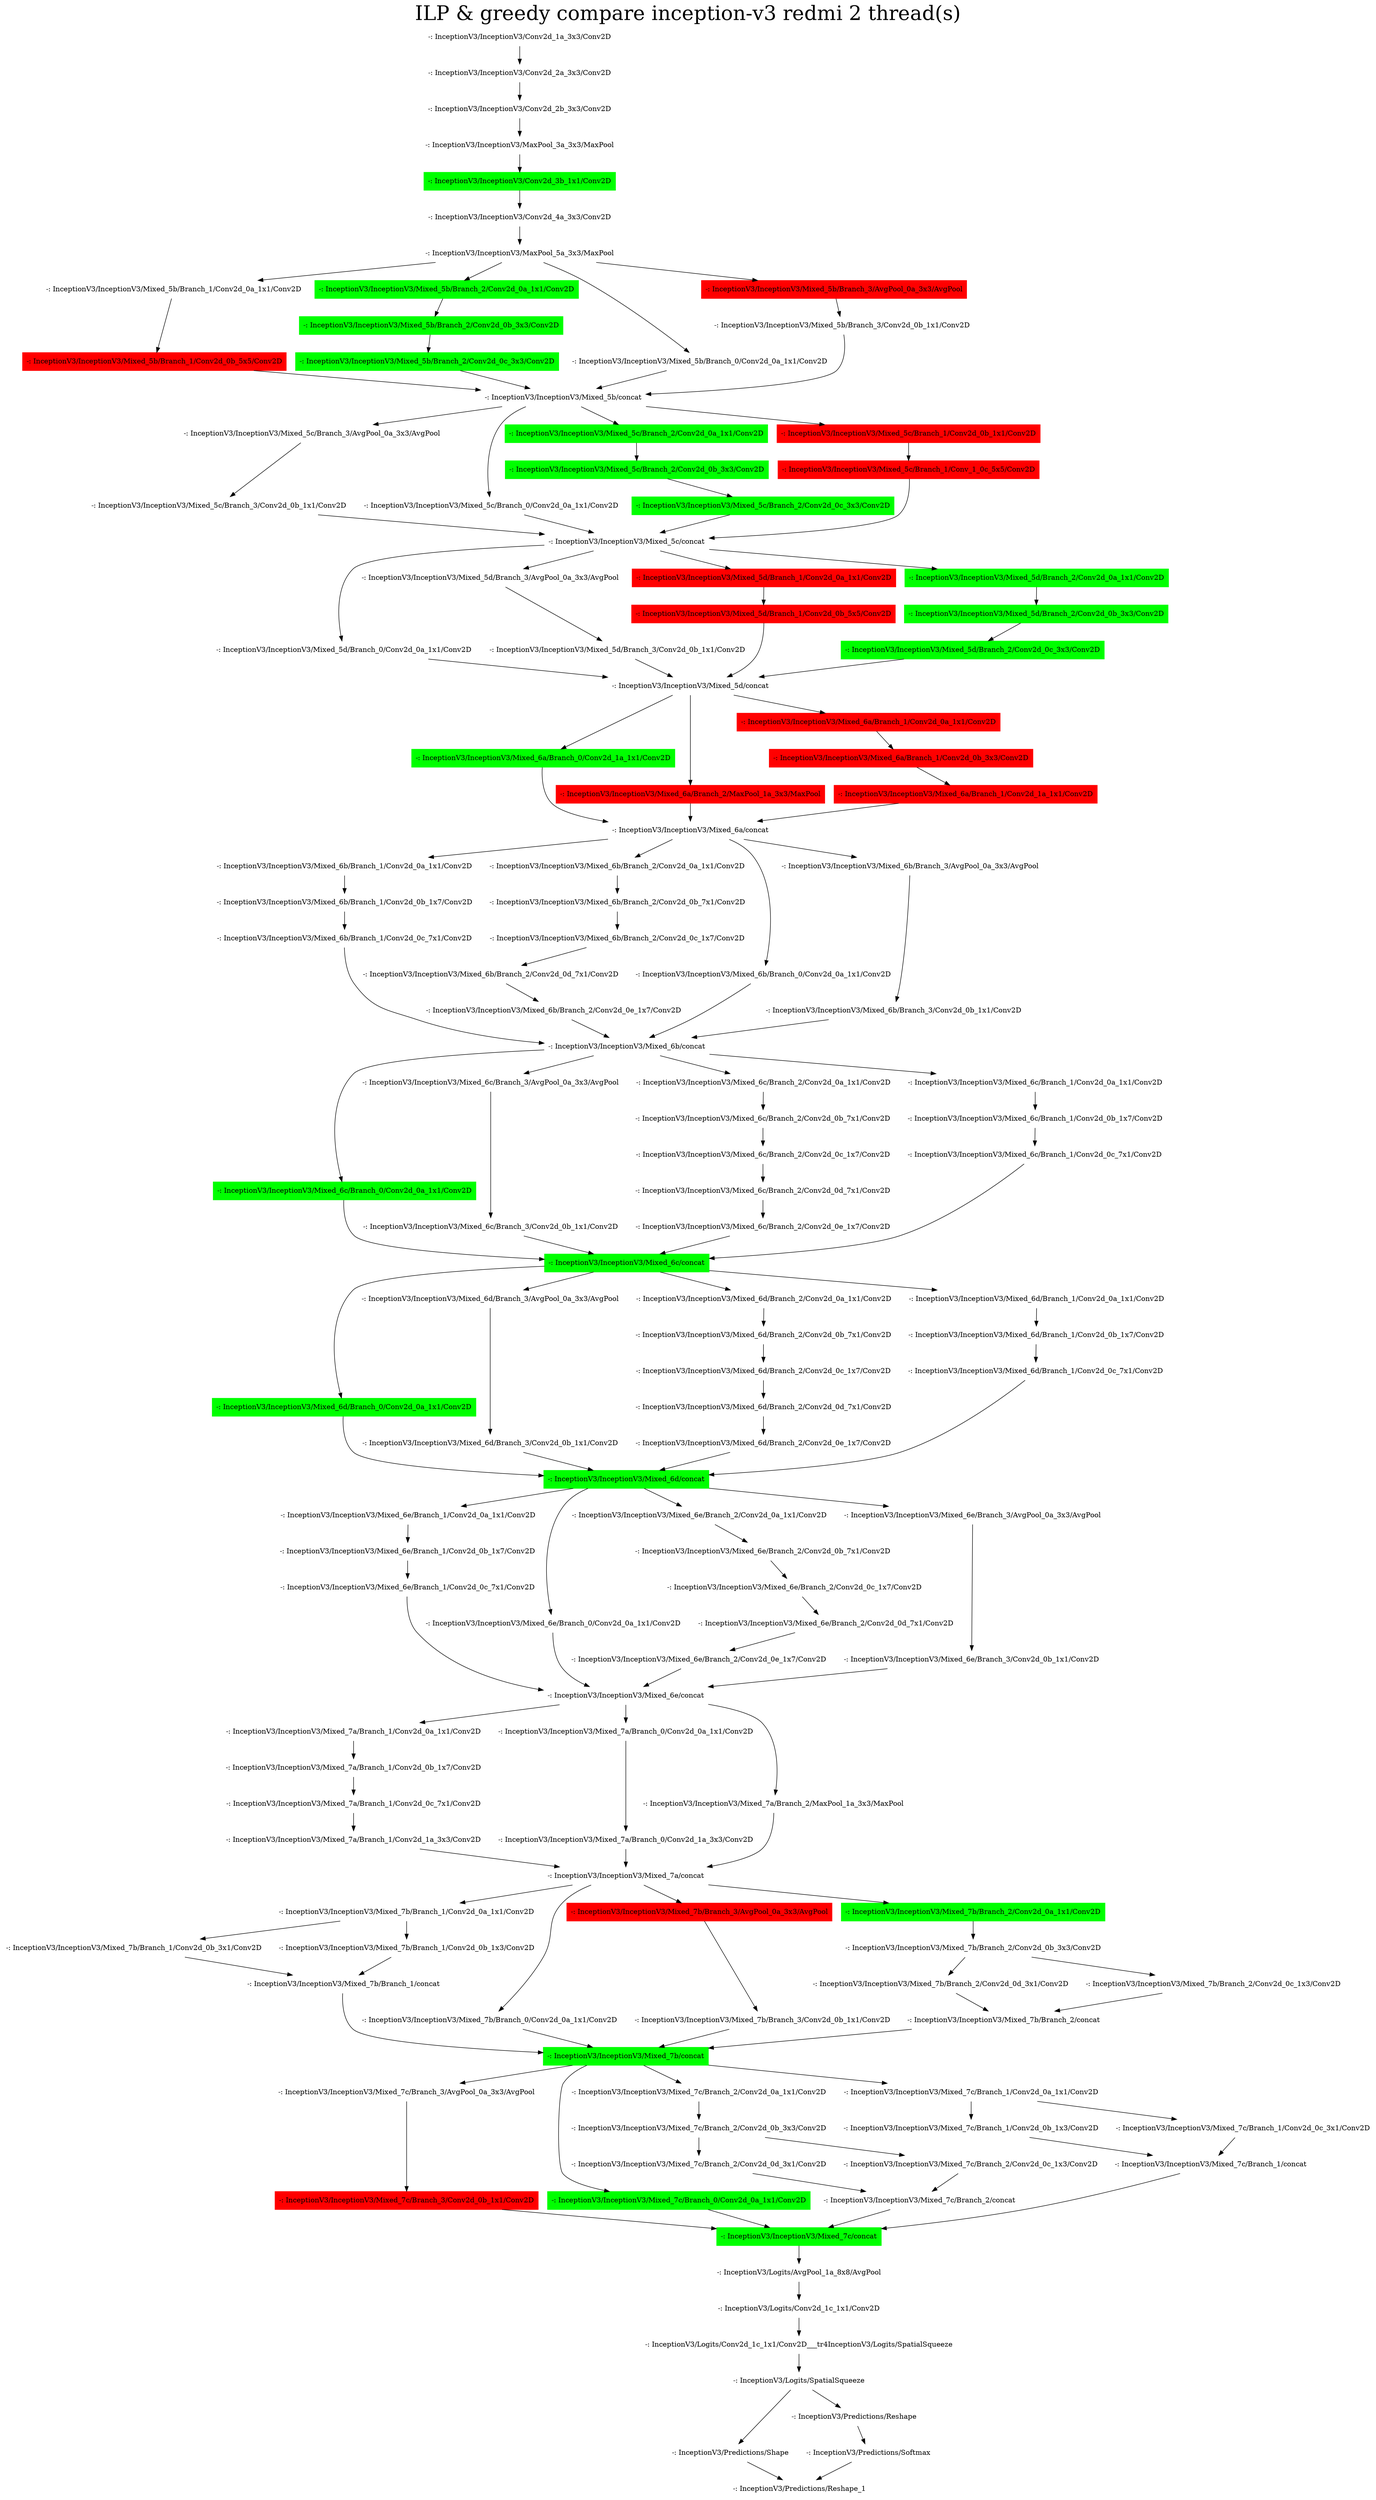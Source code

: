 digraph G {
label     = "ILP & greedy compare inception-v3 redmi 2 thread(s)"
    labelloc  =  t // t: Place the graph's title on top.
    fontsize  = 40 // Make title stand out by giving a large font size
    fontcolor = black"-: InceptionV3/InceptionV3/Conv2d_1a_3x3/Conv2D"->"-: InceptionV3/InceptionV3/Conv2d_2a_3x3/Conv2D";
"-: InceptionV3/InceptionV3/Conv2d_1a_3x3/Conv2D" [shape=box,style=filled,color=white];
"-: InceptionV3/InceptionV3/Conv2d_2a_3x3/Conv2D"->"-: InceptionV3/InceptionV3/Conv2d_2b_3x3/Conv2D";
"-: InceptionV3/InceptionV3/Conv2d_2a_3x3/Conv2D" [shape=box,style=filled,color=white];
"-: InceptionV3/InceptionV3/Conv2d_2b_3x3/Conv2D"->"-: InceptionV3/InceptionV3/MaxPool_3a_3x3/MaxPool";
"-: InceptionV3/InceptionV3/Conv2d_2b_3x3/Conv2D" [shape=box,style=filled,color=white];
"-: InceptionV3/InceptionV3/MaxPool_3a_3x3/MaxPool"->"-: InceptionV3/InceptionV3/Conv2d_3b_1x1/Conv2D";
"-: InceptionV3/InceptionV3/MaxPool_3a_3x3/MaxPool" [shape=box,style=filled,color=white];
"-: InceptionV3/InceptionV3/Conv2d_3b_1x1/Conv2D"->"-: InceptionV3/InceptionV3/Conv2d_4a_3x3/Conv2D";
"-: InceptionV3/InceptionV3/Conv2d_3b_1x1/Conv2D" [shape=box,style=filled,color=green];
"-: InceptionV3/InceptionV3/Conv2d_4a_3x3/Conv2D"->"-: InceptionV3/InceptionV3/MaxPool_5a_3x3/MaxPool";
"-: InceptionV3/InceptionV3/Conv2d_4a_3x3/Conv2D" [shape=box,style=filled,color=white];
"-: InceptionV3/InceptionV3/MaxPool_5a_3x3/MaxPool"->"-: InceptionV3/InceptionV3/Mixed_5b/Branch_1/Conv2d_0a_1x1/Conv2D";
"-: InceptionV3/InceptionV3/MaxPool_5a_3x3/MaxPool"->"-: InceptionV3/InceptionV3/Mixed_5b/Branch_2/Conv2d_0a_1x1/Conv2D";
"-: InceptionV3/InceptionV3/MaxPool_5a_3x3/MaxPool"->"-: InceptionV3/InceptionV3/Mixed_5b/Branch_0/Conv2d_0a_1x1/Conv2D";
"-: InceptionV3/InceptionV3/MaxPool_5a_3x3/MaxPool"->"-: InceptionV3/InceptionV3/Mixed_5b/Branch_3/AvgPool_0a_3x3/AvgPool";
"-: InceptionV3/InceptionV3/MaxPool_5a_3x3/MaxPool" [shape=box,style=filled,color=white];
"-: InceptionV3/InceptionV3/Mixed_5b/Branch_3/AvgPool_0a_3x3/AvgPool"->"-: InceptionV3/InceptionV3/Mixed_5b/Branch_3/Conv2d_0b_1x1/Conv2D";
"-: InceptionV3/InceptionV3/Mixed_5b/Branch_3/AvgPool_0a_3x3/AvgPool" [shape=box,style=filled,color=red];
"-: InceptionV3/InceptionV3/Mixed_5b/Branch_2/Conv2d_0a_1x1/Conv2D"->"-: InceptionV3/InceptionV3/Mixed_5b/Branch_2/Conv2d_0b_3x3/Conv2D";
"-: InceptionV3/InceptionV3/Mixed_5b/Branch_2/Conv2d_0a_1x1/Conv2D" [shape=box,style=filled,color=green];
"-: InceptionV3/InceptionV3/Mixed_5b/Branch_1/Conv2d_0a_1x1/Conv2D"->"-: InceptionV3/InceptionV3/Mixed_5b/Branch_1/Conv2d_0b_5x5/Conv2D";
"-: InceptionV3/InceptionV3/Mixed_5b/Branch_1/Conv2d_0a_1x1/Conv2D" [shape=box,style=filled,color=white];
"-: InceptionV3/InceptionV3/Mixed_5b/Branch_0/Conv2d_0a_1x1/Conv2D"->"-: InceptionV3/InceptionV3/Mixed_5b/concat";
"-: InceptionV3/InceptionV3/Mixed_5b/Branch_0/Conv2d_0a_1x1/Conv2D" [shape=box,style=filled,color=white];
"-: InceptionV3/InceptionV3/Mixed_5b/Branch_3/Conv2d_0b_1x1/Conv2D"->"-: InceptionV3/InceptionV3/Mixed_5b/concat";
"-: InceptionV3/InceptionV3/Mixed_5b/Branch_3/Conv2d_0b_1x1/Conv2D" [shape=box,style=filled,color=white];
"-: InceptionV3/InceptionV3/Mixed_5b/Branch_2/Conv2d_0b_3x3/Conv2D"->"-: InceptionV3/InceptionV3/Mixed_5b/Branch_2/Conv2d_0c_3x3/Conv2D";
"-: InceptionV3/InceptionV3/Mixed_5b/Branch_2/Conv2d_0b_3x3/Conv2D" [shape=box,style=filled,color=green];
"-: InceptionV3/InceptionV3/Mixed_5b/Branch_1/Conv2d_0b_5x5/Conv2D"->"-: InceptionV3/InceptionV3/Mixed_5b/concat";
"-: InceptionV3/InceptionV3/Mixed_5b/Branch_1/Conv2d_0b_5x5/Conv2D" [shape=box,style=filled,color=red];
"-: InceptionV3/InceptionV3/Mixed_5b/Branch_2/Conv2d_0c_3x3/Conv2D"->"-: InceptionV3/InceptionV3/Mixed_5b/concat";
"-: InceptionV3/InceptionV3/Mixed_5b/Branch_2/Conv2d_0c_3x3/Conv2D" [shape=box,style=filled,color=green];
"-: InceptionV3/InceptionV3/Mixed_5b/concat"->"-: InceptionV3/InceptionV3/Mixed_5c/Branch_3/AvgPool_0a_3x3/AvgPool";
"-: InceptionV3/InceptionV3/Mixed_5b/concat"->"-: InceptionV3/InceptionV3/Mixed_5c/Branch_0/Conv2d_0a_1x1/Conv2D";
"-: InceptionV3/InceptionV3/Mixed_5b/concat"->"-: InceptionV3/InceptionV3/Mixed_5c/Branch_2/Conv2d_0a_1x1/Conv2D";
"-: InceptionV3/InceptionV3/Mixed_5b/concat"->"-: InceptionV3/InceptionV3/Mixed_5c/Branch_1/Conv2d_0b_1x1/Conv2D";
"-: InceptionV3/InceptionV3/Mixed_5b/concat" [shape=box,style=filled,color=white];
"-: InceptionV3/InceptionV3/Mixed_5c/Branch_3/AvgPool_0a_3x3/AvgPool"->"-: InceptionV3/InceptionV3/Mixed_5c/Branch_3/Conv2d_0b_1x1/Conv2D";
"-: InceptionV3/InceptionV3/Mixed_5c/Branch_3/AvgPool_0a_3x3/AvgPool" [shape=box,style=filled,color=white];
"-: InceptionV3/InceptionV3/Mixed_5c/Branch_2/Conv2d_0a_1x1/Conv2D"->"-: InceptionV3/InceptionV3/Mixed_5c/Branch_2/Conv2d_0b_3x3/Conv2D";
"-: InceptionV3/InceptionV3/Mixed_5c/Branch_2/Conv2d_0a_1x1/Conv2D" [shape=box,style=filled,color=green];
"-: InceptionV3/InceptionV3/Mixed_5c/Branch_1/Conv2d_0b_1x1/Conv2D"->"-: InceptionV3/InceptionV3/Mixed_5c/Branch_1/Conv_1_0c_5x5/Conv2D";
"-: InceptionV3/InceptionV3/Mixed_5c/Branch_1/Conv2d_0b_1x1/Conv2D" [shape=box,style=filled,color=red];
"-: InceptionV3/InceptionV3/Mixed_5c/Branch_0/Conv2d_0a_1x1/Conv2D"->"-: InceptionV3/InceptionV3/Mixed_5c/concat";
"-: InceptionV3/InceptionV3/Mixed_5c/Branch_0/Conv2d_0a_1x1/Conv2D" [shape=box,style=filled,color=white];
"-: InceptionV3/InceptionV3/Mixed_5c/Branch_3/Conv2d_0b_1x1/Conv2D"->"-: InceptionV3/InceptionV3/Mixed_5c/concat";
"-: InceptionV3/InceptionV3/Mixed_5c/Branch_3/Conv2d_0b_1x1/Conv2D" [shape=box,style=filled,color=white];
"-: InceptionV3/InceptionV3/Mixed_5c/Branch_2/Conv2d_0b_3x3/Conv2D"->"-: InceptionV3/InceptionV3/Mixed_5c/Branch_2/Conv2d_0c_3x3/Conv2D";
"-: InceptionV3/InceptionV3/Mixed_5c/Branch_2/Conv2d_0b_3x3/Conv2D" [shape=box,style=filled,color=green];
"-: InceptionV3/InceptionV3/Mixed_5c/Branch_1/Conv_1_0c_5x5/Conv2D"->"-: InceptionV3/InceptionV3/Mixed_5c/concat";
"-: InceptionV3/InceptionV3/Mixed_5c/Branch_1/Conv_1_0c_5x5/Conv2D" [shape=box,style=filled,color=red];
"-: InceptionV3/InceptionV3/Mixed_5c/Branch_2/Conv2d_0c_3x3/Conv2D"->"-: InceptionV3/InceptionV3/Mixed_5c/concat";
"-: InceptionV3/InceptionV3/Mixed_5c/Branch_2/Conv2d_0c_3x3/Conv2D" [shape=box,style=filled,color=green];
"-: InceptionV3/InceptionV3/Mixed_5c/concat"->"-: InceptionV3/InceptionV3/Mixed_5d/Branch_0/Conv2d_0a_1x1/Conv2D";
"-: InceptionV3/InceptionV3/Mixed_5c/concat"->"-: InceptionV3/InceptionV3/Mixed_5d/Branch_3/AvgPool_0a_3x3/AvgPool";
"-: InceptionV3/InceptionV3/Mixed_5c/concat"->"-: InceptionV3/InceptionV3/Mixed_5d/Branch_1/Conv2d_0a_1x1/Conv2D";
"-: InceptionV3/InceptionV3/Mixed_5c/concat"->"-: InceptionV3/InceptionV3/Mixed_5d/Branch_2/Conv2d_0a_1x1/Conv2D";
"-: InceptionV3/InceptionV3/Mixed_5c/concat" [shape=box,style=filled,color=white];
"-: InceptionV3/InceptionV3/Mixed_5d/Branch_3/AvgPool_0a_3x3/AvgPool"->"-: InceptionV3/InceptionV3/Mixed_5d/Branch_3/Conv2d_0b_1x1/Conv2D";
"-: InceptionV3/InceptionV3/Mixed_5d/Branch_3/AvgPool_0a_3x3/AvgPool" [shape=box,style=filled,color=white];
"-: InceptionV3/InceptionV3/Mixed_5d/Branch_2/Conv2d_0a_1x1/Conv2D"->"-: InceptionV3/InceptionV3/Mixed_5d/Branch_2/Conv2d_0b_3x3/Conv2D";
"-: InceptionV3/InceptionV3/Mixed_5d/Branch_2/Conv2d_0a_1x1/Conv2D" [shape=box,style=filled,color=green];
"-: InceptionV3/InceptionV3/Mixed_5d/Branch_1/Conv2d_0a_1x1/Conv2D"->"-: InceptionV3/InceptionV3/Mixed_5d/Branch_1/Conv2d_0b_5x5/Conv2D";
"-: InceptionV3/InceptionV3/Mixed_5d/Branch_1/Conv2d_0a_1x1/Conv2D" [shape=box,style=filled,color=red];
"-: InceptionV3/InceptionV3/Mixed_5d/Branch_0/Conv2d_0a_1x1/Conv2D"->"-: InceptionV3/InceptionV3/Mixed_5d/concat";
"-: InceptionV3/InceptionV3/Mixed_5d/Branch_0/Conv2d_0a_1x1/Conv2D" [shape=box,style=filled,color=white];
"-: InceptionV3/InceptionV3/Mixed_5d/Branch_3/Conv2d_0b_1x1/Conv2D"->"-: InceptionV3/InceptionV3/Mixed_5d/concat";
"-: InceptionV3/InceptionV3/Mixed_5d/Branch_3/Conv2d_0b_1x1/Conv2D" [shape=box,style=filled,color=white];
"-: InceptionV3/InceptionV3/Mixed_5d/Branch_2/Conv2d_0b_3x3/Conv2D"->"-: InceptionV3/InceptionV3/Mixed_5d/Branch_2/Conv2d_0c_3x3/Conv2D";
"-: InceptionV3/InceptionV3/Mixed_5d/Branch_2/Conv2d_0b_3x3/Conv2D" [shape=box,style=filled,color=green];
"-: InceptionV3/InceptionV3/Mixed_5d/Branch_1/Conv2d_0b_5x5/Conv2D"->"-: InceptionV3/InceptionV3/Mixed_5d/concat";
"-: InceptionV3/InceptionV3/Mixed_5d/Branch_1/Conv2d_0b_5x5/Conv2D" [shape=box,style=filled,color=red];
"-: InceptionV3/InceptionV3/Mixed_5d/Branch_2/Conv2d_0c_3x3/Conv2D"->"-: InceptionV3/InceptionV3/Mixed_5d/concat";
"-: InceptionV3/InceptionV3/Mixed_5d/Branch_2/Conv2d_0c_3x3/Conv2D" [shape=box,style=filled,color=green];
"-: InceptionV3/InceptionV3/Mixed_5d/concat"->"-: InceptionV3/InceptionV3/Mixed_6a/Branch_0/Conv2d_1a_1x1/Conv2D";
"-: InceptionV3/InceptionV3/Mixed_5d/concat"->"-: InceptionV3/InceptionV3/Mixed_6a/Branch_2/MaxPool_1a_3x3/MaxPool";
"-: InceptionV3/InceptionV3/Mixed_5d/concat"->"-: InceptionV3/InceptionV3/Mixed_6a/Branch_1/Conv2d_0a_1x1/Conv2D";
"-: InceptionV3/InceptionV3/Mixed_5d/concat" [shape=box,style=filled,color=white];
"-: InceptionV3/InceptionV3/Mixed_6a/Branch_2/MaxPool_1a_3x3/MaxPool"->"-: InceptionV3/InceptionV3/Mixed_6a/concat";
"-: InceptionV3/InceptionV3/Mixed_6a/Branch_2/MaxPool_1a_3x3/MaxPool" [shape=box,style=filled,color=red];
"-: InceptionV3/InceptionV3/Mixed_6a/Branch_1/Conv2d_0a_1x1/Conv2D"->"-: InceptionV3/InceptionV3/Mixed_6a/Branch_1/Conv2d_0b_3x3/Conv2D";
"-: InceptionV3/InceptionV3/Mixed_6a/Branch_1/Conv2d_0a_1x1/Conv2D" [shape=box,style=filled,color=red];
"-: InceptionV3/InceptionV3/Mixed_6a/Branch_0/Conv2d_1a_1x1/Conv2D"->"-: InceptionV3/InceptionV3/Mixed_6a/concat";
"-: InceptionV3/InceptionV3/Mixed_6a/Branch_0/Conv2d_1a_1x1/Conv2D" [shape=box,style=filled,color=green];
"-: InceptionV3/InceptionV3/Mixed_6a/Branch_1/Conv2d_0b_3x3/Conv2D"->"-: InceptionV3/InceptionV3/Mixed_6a/Branch_1/Conv2d_1a_1x1/Conv2D";
"-: InceptionV3/InceptionV3/Mixed_6a/Branch_1/Conv2d_0b_3x3/Conv2D" [shape=box,style=filled,color=red];
"-: InceptionV3/InceptionV3/Mixed_6a/Branch_1/Conv2d_1a_1x1/Conv2D"->"-: InceptionV3/InceptionV3/Mixed_6a/concat";
"-: InceptionV3/InceptionV3/Mixed_6a/Branch_1/Conv2d_1a_1x1/Conv2D" [shape=box,style=filled,color=red];
"-: InceptionV3/InceptionV3/Mixed_6a/concat"->"-: InceptionV3/InceptionV3/Mixed_6b/Branch_1/Conv2d_0a_1x1/Conv2D";
"-: InceptionV3/InceptionV3/Mixed_6a/concat"->"-: InceptionV3/InceptionV3/Mixed_6b/Branch_2/Conv2d_0a_1x1/Conv2D";
"-: InceptionV3/InceptionV3/Mixed_6a/concat"->"-: InceptionV3/InceptionV3/Mixed_6b/Branch_0/Conv2d_0a_1x1/Conv2D";
"-: InceptionV3/InceptionV3/Mixed_6a/concat"->"-: InceptionV3/InceptionV3/Mixed_6b/Branch_3/AvgPool_0a_3x3/AvgPool";
"-: InceptionV3/InceptionV3/Mixed_6a/concat" [shape=box,style=filled,color=white];
"-: InceptionV3/InceptionV3/Mixed_6b/Branch_3/AvgPool_0a_3x3/AvgPool"->"-: InceptionV3/InceptionV3/Mixed_6b/Branch_3/Conv2d_0b_1x1/Conv2D";
"-: InceptionV3/InceptionV3/Mixed_6b/Branch_3/AvgPool_0a_3x3/AvgPool" [shape=box,style=filled,color=white];
"-: InceptionV3/InceptionV3/Mixed_6b/Branch_2/Conv2d_0a_1x1/Conv2D"->"-: InceptionV3/InceptionV3/Mixed_6b/Branch_2/Conv2d_0b_7x1/Conv2D";
"-: InceptionV3/InceptionV3/Mixed_6b/Branch_2/Conv2d_0a_1x1/Conv2D" [shape=box,style=filled,color=white];
"-: InceptionV3/InceptionV3/Mixed_6b/Branch_1/Conv2d_0a_1x1/Conv2D"->"-: InceptionV3/InceptionV3/Mixed_6b/Branch_1/Conv2d_0b_1x7/Conv2D";
"-: InceptionV3/InceptionV3/Mixed_6b/Branch_1/Conv2d_0a_1x1/Conv2D" [shape=box,style=filled,color=white];
"-: InceptionV3/InceptionV3/Mixed_6b/Branch_0/Conv2d_0a_1x1/Conv2D"->"-: InceptionV3/InceptionV3/Mixed_6b/concat";
"-: InceptionV3/InceptionV3/Mixed_6b/Branch_0/Conv2d_0a_1x1/Conv2D" [shape=box,style=filled,color=white];
"-: InceptionV3/InceptionV3/Mixed_6b/Branch_3/Conv2d_0b_1x1/Conv2D"->"-: InceptionV3/InceptionV3/Mixed_6b/concat";
"-: InceptionV3/InceptionV3/Mixed_6b/Branch_3/Conv2d_0b_1x1/Conv2D" [shape=box,style=filled,color=white];
"-: InceptionV3/InceptionV3/Mixed_6b/Branch_2/Conv2d_0b_7x1/Conv2D"->"-: InceptionV3/InceptionV3/Mixed_6b/Branch_2/Conv2d_0c_1x7/Conv2D";
"-: InceptionV3/InceptionV3/Mixed_6b/Branch_2/Conv2d_0b_7x1/Conv2D" [shape=box,style=filled,color=white];
"-: InceptionV3/InceptionV3/Mixed_6b/Branch_1/Conv2d_0b_1x7/Conv2D"->"-: InceptionV3/InceptionV3/Mixed_6b/Branch_1/Conv2d_0c_7x1/Conv2D";
"-: InceptionV3/InceptionV3/Mixed_6b/Branch_1/Conv2d_0b_1x7/Conv2D" [shape=box,style=filled,color=white];
"-: InceptionV3/InceptionV3/Mixed_6b/Branch_2/Conv2d_0c_1x7/Conv2D"->"-: InceptionV3/InceptionV3/Mixed_6b/Branch_2/Conv2d_0d_7x1/Conv2D";
"-: InceptionV3/InceptionV3/Mixed_6b/Branch_2/Conv2d_0c_1x7/Conv2D" [shape=box,style=filled,color=white];
"-: InceptionV3/InceptionV3/Mixed_6b/Branch_1/Conv2d_0c_7x1/Conv2D"->"-: InceptionV3/InceptionV3/Mixed_6b/concat";
"-: InceptionV3/InceptionV3/Mixed_6b/Branch_1/Conv2d_0c_7x1/Conv2D" [shape=box,style=filled,color=white];
"-: InceptionV3/InceptionV3/Mixed_6b/Branch_2/Conv2d_0d_7x1/Conv2D"->"-: InceptionV3/InceptionV3/Mixed_6b/Branch_2/Conv2d_0e_1x7/Conv2D";
"-: InceptionV3/InceptionV3/Mixed_6b/Branch_2/Conv2d_0d_7x1/Conv2D" [shape=box,style=filled,color=white];
"-: InceptionV3/InceptionV3/Mixed_6b/Branch_2/Conv2d_0e_1x7/Conv2D"->"-: InceptionV3/InceptionV3/Mixed_6b/concat";
"-: InceptionV3/InceptionV3/Mixed_6b/Branch_2/Conv2d_0e_1x7/Conv2D" [shape=box,style=filled,color=white];
"-: InceptionV3/InceptionV3/Mixed_6b/concat"->"-: InceptionV3/InceptionV3/Mixed_6c/Branch_0/Conv2d_0a_1x1/Conv2D";
"-: InceptionV3/InceptionV3/Mixed_6b/concat"->"-: InceptionV3/InceptionV3/Mixed_6c/Branch_3/AvgPool_0a_3x3/AvgPool";
"-: InceptionV3/InceptionV3/Mixed_6b/concat"->"-: InceptionV3/InceptionV3/Mixed_6c/Branch_2/Conv2d_0a_1x1/Conv2D";
"-: InceptionV3/InceptionV3/Mixed_6b/concat"->"-: InceptionV3/InceptionV3/Mixed_6c/Branch_1/Conv2d_0a_1x1/Conv2D";
"-: InceptionV3/InceptionV3/Mixed_6b/concat" [shape=box,style=filled,color=white];
"-: InceptionV3/InceptionV3/Mixed_6c/Branch_3/AvgPool_0a_3x3/AvgPool"->"-: InceptionV3/InceptionV3/Mixed_6c/Branch_3/Conv2d_0b_1x1/Conv2D";
"-: InceptionV3/InceptionV3/Mixed_6c/Branch_3/AvgPool_0a_3x3/AvgPool" [shape=box,style=filled,color=white];
"-: InceptionV3/InceptionV3/Mixed_6c/Branch_2/Conv2d_0a_1x1/Conv2D"->"-: InceptionV3/InceptionV3/Mixed_6c/Branch_2/Conv2d_0b_7x1/Conv2D";
"-: InceptionV3/InceptionV3/Mixed_6c/Branch_2/Conv2d_0a_1x1/Conv2D" [shape=box,style=filled,color=white];
"-: InceptionV3/InceptionV3/Mixed_6c/Branch_1/Conv2d_0a_1x1/Conv2D"->"-: InceptionV3/InceptionV3/Mixed_6c/Branch_1/Conv2d_0b_1x7/Conv2D";
"-: InceptionV3/InceptionV3/Mixed_6c/Branch_1/Conv2d_0a_1x1/Conv2D" [shape=box,style=filled,color=white];
"-: InceptionV3/InceptionV3/Mixed_6c/Branch_0/Conv2d_0a_1x1/Conv2D"->"-: InceptionV3/InceptionV3/Mixed_6c/concat";
"-: InceptionV3/InceptionV3/Mixed_6c/Branch_0/Conv2d_0a_1x1/Conv2D" [shape=box,style=filled,color=green];
"-: InceptionV3/InceptionV3/Mixed_6c/Branch_3/Conv2d_0b_1x1/Conv2D"->"-: InceptionV3/InceptionV3/Mixed_6c/concat";
"-: InceptionV3/InceptionV3/Mixed_6c/Branch_3/Conv2d_0b_1x1/Conv2D" [shape=box,style=filled,color=white];
"-: InceptionV3/InceptionV3/Mixed_6c/Branch_2/Conv2d_0b_7x1/Conv2D"->"-: InceptionV3/InceptionV3/Mixed_6c/Branch_2/Conv2d_0c_1x7/Conv2D";
"-: InceptionV3/InceptionV3/Mixed_6c/Branch_2/Conv2d_0b_7x1/Conv2D" [shape=box,style=filled,color=white];
"-: InceptionV3/InceptionV3/Mixed_6c/Branch_1/Conv2d_0b_1x7/Conv2D"->"-: InceptionV3/InceptionV3/Mixed_6c/Branch_1/Conv2d_0c_7x1/Conv2D";
"-: InceptionV3/InceptionV3/Mixed_6c/Branch_1/Conv2d_0b_1x7/Conv2D" [shape=box,style=filled,color=white];
"-: InceptionV3/InceptionV3/Mixed_6c/Branch_2/Conv2d_0c_1x7/Conv2D"->"-: InceptionV3/InceptionV3/Mixed_6c/Branch_2/Conv2d_0d_7x1/Conv2D";
"-: InceptionV3/InceptionV3/Mixed_6c/Branch_2/Conv2d_0c_1x7/Conv2D" [shape=box,style=filled,color=white];
"-: InceptionV3/InceptionV3/Mixed_6c/Branch_1/Conv2d_0c_7x1/Conv2D"->"-: InceptionV3/InceptionV3/Mixed_6c/concat";
"-: InceptionV3/InceptionV3/Mixed_6c/Branch_1/Conv2d_0c_7x1/Conv2D" [shape=box,style=filled,color=white];
"-: InceptionV3/InceptionV3/Mixed_6c/Branch_2/Conv2d_0d_7x1/Conv2D"->"-: InceptionV3/InceptionV3/Mixed_6c/Branch_2/Conv2d_0e_1x7/Conv2D";
"-: InceptionV3/InceptionV3/Mixed_6c/Branch_2/Conv2d_0d_7x1/Conv2D" [shape=box,style=filled,color=white];
"-: InceptionV3/InceptionV3/Mixed_6c/Branch_2/Conv2d_0e_1x7/Conv2D"->"-: InceptionV3/InceptionV3/Mixed_6c/concat";
"-: InceptionV3/InceptionV3/Mixed_6c/Branch_2/Conv2d_0e_1x7/Conv2D" [shape=box,style=filled,color=white];
"-: InceptionV3/InceptionV3/Mixed_6c/concat"->"-: InceptionV3/InceptionV3/Mixed_6d/Branch_0/Conv2d_0a_1x1/Conv2D";
"-: InceptionV3/InceptionV3/Mixed_6c/concat"->"-: InceptionV3/InceptionV3/Mixed_6d/Branch_3/AvgPool_0a_3x3/AvgPool";
"-: InceptionV3/InceptionV3/Mixed_6c/concat"->"-: InceptionV3/InceptionV3/Mixed_6d/Branch_2/Conv2d_0a_1x1/Conv2D";
"-: InceptionV3/InceptionV3/Mixed_6c/concat"->"-: InceptionV3/InceptionV3/Mixed_6d/Branch_1/Conv2d_0a_1x1/Conv2D";
"-: InceptionV3/InceptionV3/Mixed_6c/concat" [shape=box,style=filled,color=green];
"-: InceptionV3/InceptionV3/Mixed_6d/Branch_3/AvgPool_0a_3x3/AvgPool"->"-: InceptionV3/InceptionV3/Mixed_6d/Branch_3/Conv2d_0b_1x1/Conv2D";
"-: InceptionV3/InceptionV3/Mixed_6d/Branch_3/AvgPool_0a_3x3/AvgPool" [shape=box,style=filled,color=white];
"-: InceptionV3/InceptionV3/Mixed_6d/Branch_2/Conv2d_0a_1x1/Conv2D"->"-: InceptionV3/InceptionV3/Mixed_6d/Branch_2/Conv2d_0b_7x1/Conv2D";
"-: InceptionV3/InceptionV3/Mixed_6d/Branch_2/Conv2d_0a_1x1/Conv2D" [shape=box,style=filled,color=white];
"-: InceptionV3/InceptionV3/Mixed_6d/Branch_1/Conv2d_0a_1x1/Conv2D"->"-: InceptionV3/InceptionV3/Mixed_6d/Branch_1/Conv2d_0b_1x7/Conv2D";
"-: InceptionV3/InceptionV3/Mixed_6d/Branch_1/Conv2d_0a_1x1/Conv2D" [shape=box,style=filled,color=white];
"-: InceptionV3/InceptionV3/Mixed_6d/Branch_0/Conv2d_0a_1x1/Conv2D"->"-: InceptionV3/InceptionV3/Mixed_6d/concat";
"-: InceptionV3/InceptionV3/Mixed_6d/Branch_0/Conv2d_0a_1x1/Conv2D" [shape=box,style=filled,color=green];
"-: InceptionV3/InceptionV3/Mixed_6d/Branch_3/Conv2d_0b_1x1/Conv2D"->"-: InceptionV3/InceptionV3/Mixed_6d/concat";
"-: InceptionV3/InceptionV3/Mixed_6d/Branch_3/Conv2d_0b_1x1/Conv2D" [shape=box,style=filled,color=white];
"-: InceptionV3/InceptionV3/Mixed_6d/Branch_2/Conv2d_0b_7x1/Conv2D"->"-: InceptionV3/InceptionV3/Mixed_6d/Branch_2/Conv2d_0c_1x7/Conv2D";
"-: InceptionV3/InceptionV3/Mixed_6d/Branch_2/Conv2d_0b_7x1/Conv2D" [shape=box,style=filled,color=white];
"-: InceptionV3/InceptionV3/Mixed_6d/Branch_1/Conv2d_0b_1x7/Conv2D"->"-: InceptionV3/InceptionV3/Mixed_6d/Branch_1/Conv2d_0c_7x1/Conv2D";
"-: InceptionV3/InceptionV3/Mixed_6d/Branch_1/Conv2d_0b_1x7/Conv2D" [shape=box,style=filled,color=white];
"-: InceptionV3/InceptionV3/Mixed_6d/Branch_2/Conv2d_0c_1x7/Conv2D"->"-: InceptionV3/InceptionV3/Mixed_6d/Branch_2/Conv2d_0d_7x1/Conv2D";
"-: InceptionV3/InceptionV3/Mixed_6d/Branch_2/Conv2d_0c_1x7/Conv2D" [shape=box,style=filled,color=white];
"-: InceptionV3/InceptionV3/Mixed_6d/Branch_1/Conv2d_0c_7x1/Conv2D"->"-: InceptionV3/InceptionV3/Mixed_6d/concat";
"-: InceptionV3/InceptionV3/Mixed_6d/Branch_1/Conv2d_0c_7x1/Conv2D" [shape=box,style=filled,color=white];
"-: InceptionV3/InceptionV3/Mixed_6d/Branch_2/Conv2d_0d_7x1/Conv2D"->"-: InceptionV3/InceptionV3/Mixed_6d/Branch_2/Conv2d_0e_1x7/Conv2D";
"-: InceptionV3/InceptionV3/Mixed_6d/Branch_2/Conv2d_0d_7x1/Conv2D" [shape=box,style=filled,color=white];
"-: InceptionV3/InceptionV3/Mixed_6d/Branch_2/Conv2d_0e_1x7/Conv2D"->"-: InceptionV3/InceptionV3/Mixed_6d/concat";
"-: InceptionV3/InceptionV3/Mixed_6d/Branch_2/Conv2d_0e_1x7/Conv2D" [shape=box,style=filled,color=white];
"-: InceptionV3/InceptionV3/Mixed_6d/concat"->"-: InceptionV3/InceptionV3/Mixed_6e/Branch_1/Conv2d_0a_1x1/Conv2D";
"-: InceptionV3/InceptionV3/Mixed_6d/concat"->"-: InceptionV3/InceptionV3/Mixed_6e/Branch_0/Conv2d_0a_1x1/Conv2D";
"-: InceptionV3/InceptionV3/Mixed_6d/concat"->"-: InceptionV3/InceptionV3/Mixed_6e/Branch_2/Conv2d_0a_1x1/Conv2D";
"-: InceptionV3/InceptionV3/Mixed_6d/concat"->"-: InceptionV3/InceptionV3/Mixed_6e/Branch_3/AvgPool_0a_3x3/AvgPool";
"-: InceptionV3/InceptionV3/Mixed_6d/concat" [shape=box,style=filled,color=green];
"-: InceptionV3/InceptionV3/Mixed_6e/Branch_3/AvgPool_0a_3x3/AvgPool"->"-: InceptionV3/InceptionV3/Mixed_6e/Branch_3/Conv2d_0b_1x1/Conv2D";
"-: InceptionV3/InceptionV3/Mixed_6e/Branch_3/AvgPool_0a_3x3/AvgPool" [shape=box,style=filled,color=white];
"-: InceptionV3/InceptionV3/Mixed_6e/Branch_2/Conv2d_0a_1x1/Conv2D"->"-: InceptionV3/InceptionV3/Mixed_6e/Branch_2/Conv2d_0b_7x1/Conv2D";
"-: InceptionV3/InceptionV3/Mixed_6e/Branch_2/Conv2d_0a_1x1/Conv2D" [shape=box,style=filled,color=white];
"-: InceptionV3/InceptionV3/Mixed_6e/Branch_1/Conv2d_0a_1x1/Conv2D"->"-: InceptionV3/InceptionV3/Mixed_6e/Branch_1/Conv2d_0b_1x7/Conv2D";
"-: InceptionV3/InceptionV3/Mixed_6e/Branch_1/Conv2d_0a_1x1/Conv2D" [shape=box,style=filled,color=white];
"-: InceptionV3/InceptionV3/Mixed_6e/Branch_0/Conv2d_0a_1x1/Conv2D"->"-: InceptionV3/InceptionV3/Mixed_6e/concat";
"-: InceptionV3/InceptionV3/Mixed_6e/Branch_0/Conv2d_0a_1x1/Conv2D" [shape=box,style=filled,color=white];
"-: InceptionV3/InceptionV3/Mixed_6e/Branch_3/Conv2d_0b_1x1/Conv2D"->"-: InceptionV3/InceptionV3/Mixed_6e/concat";
"-: InceptionV3/InceptionV3/Mixed_6e/Branch_3/Conv2d_0b_1x1/Conv2D" [shape=box,style=filled,color=white];
"-: InceptionV3/InceptionV3/Mixed_6e/Branch_2/Conv2d_0b_7x1/Conv2D"->"-: InceptionV3/InceptionV3/Mixed_6e/Branch_2/Conv2d_0c_1x7/Conv2D";
"-: InceptionV3/InceptionV3/Mixed_6e/Branch_2/Conv2d_0b_7x1/Conv2D" [shape=box,style=filled,color=white];
"-: InceptionV3/InceptionV3/Mixed_6e/Branch_1/Conv2d_0b_1x7/Conv2D"->"-: InceptionV3/InceptionV3/Mixed_6e/Branch_1/Conv2d_0c_7x1/Conv2D";
"-: InceptionV3/InceptionV3/Mixed_6e/Branch_1/Conv2d_0b_1x7/Conv2D" [shape=box,style=filled,color=white];
"-: InceptionV3/InceptionV3/Mixed_6e/Branch_2/Conv2d_0c_1x7/Conv2D"->"-: InceptionV3/InceptionV3/Mixed_6e/Branch_2/Conv2d_0d_7x1/Conv2D";
"-: InceptionV3/InceptionV3/Mixed_6e/Branch_2/Conv2d_0c_1x7/Conv2D" [shape=box,style=filled,color=white];
"-: InceptionV3/InceptionV3/Mixed_6e/Branch_1/Conv2d_0c_7x1/Conv2D"->"-: InceptionV3/InceptionV3/Mixed_6e/concat";
"-: InceptionV3/InceptionV3/Mixed_6e/Branch_1/Conv2d_0c_7x1/Conv2D" [shape=box,style=filled,color=white];
"-: InceptionV3/InceptionV3/Mixed_6e/Branch_2/Conv2d_0d_7x1/Conv2D"->"-: InceptionV3/InceptionV3/Mixed_6e/Branch_2/Conv2d_0e_1x7/Conv2D";
"-: InceptionV3/InceptionV3/Mixed_6e/Branch_2/Conv2d_0d_7x1/Conv2D" [shape=box,style=filled,color=white];
"-: InceptionV3/InceptionV3/Mixed_6e/Branch_2/Conv2d_0e_1x7/Conv2D"->"-: InceptionV3/InceptionV3/Mixed_6e/concat";
"-: InceptionV3/InceptionV3/Mixed_6e/Branch_2/Conv2d_0e_1x7/Conv2D" [shape=box,style=filled,color=white];
"-: InceptionV3/InceptionV3/Mixed_6e/concat"->"-: InceptionV3/InceptionV3/Mixed_7a/Branch_1/Conv2d_0a_1x1/Conv2D";
"-: InceptionV3/InceptionV3/Mixed_6e/concat"->"-: InceptionV3/InceptionV3/Mixed_7a/Branch_0/Conv2d_0a_1x1/Conv2D";
"-: InceptionV3/InceptionV3/Mixed_6e/concat"->"-: InceptionV3/InceptionV3/Mixed_7a/Branch_2/MaxPool_1a_3x3/MaxPool";
"-: InceptionV3/InceptionV3/Mixed_6e/concat" [shape=box,style=filled,color=white];
"-: InceptionV3/InceptionV3/Mixed_7a/Branch_2/MaxPool_1a_3x3/MaxPool"->"-: InceptionV3/InceptionV3/Mixed_7a/concat";
"-: InceptionV3/InceptionV3/Mixed_7a/Branch_2/MaxPool_1a_3x3/MaxPool" [shape=box,style=filled,color=white];
"-: InceptionV3/InceptionV3/Mixed_7a/Branch_1/Conv2d_0a_1x1/Conv2D"->"-: InceptionV3/InceptionV3/Mixed_7a/Branch_1/Conv2d_0b_1x7/Conv2D";
"-: InceptionV3/InceptionV3/Mixed_7a/Branch_1/Conv2d_0a_1x1/Conv2D" [shape=box,style=filled,color=white];
"-: InceptionV3/InceptionV3/Mixed_7a/Branch_0/Conv2d_0a_1x1/Conv2D"->"-: InceptionV3/InceptionV3/Mixed_7a/Branch_0/Conv2d_1a_3x3/Conv2D";
"-: InceptionV3/InceptionV3/Mixed_7a/Branch_0/Conv2d_0a_1x1/Conv2D" [shape=box,style=filled,color=white];
"-: InceptionV3/InceptionV3/Mixed_7a/Branch_1/Conv2d_0b_1x7/Conv2D"->"-: InceptionV3/InceptionV3/Mixed_7a/Branch_1/Conv2d_0c_7x1/Conv2D";
"-: InceptionV3/InceptionV3/Mixed_7a/Branch_1/Conv2d_0b_1x7/Conv2D" [shape=box,style=filled,color=white];
"-: InceptionV3/InceptionV3/Mixed_7a/Branch_0/Conv2d_1a_3x3/Conv2D"->"-: InceptionV3/InceptionV3/Mixed_7a/concat";
"-: InceptionV3/InceptionV3/Mixed_7a/Branch_0/Conv2d_1a_3x3/Conv2D" [shape=box,style=filled,color=white];
"-: InceptionV3/InceptionV3/Mixed_7a/Branch_1/Conv2d_0c_7x1/Conv2D"->"-: InceptionV3/InceptionV3/Mixed_7a/Branch_1/Conv2d_1a_3x3/Conv2D";
"-: InceptionV3/InceptionV3/Mixed_7a/Branch_1/Conv2d_0c_7x1/Conv2D" [shape=box,style=filled,color=white];
"-: InceptionV3/InceptionV3/Mixed_7a/Branch_1/Conv2d_1a_3x3/Conv2D"->"-: InceptionV3/InceptionV3/Mixed_7a/concat";
"-: InceptionV3/InceptionV3/Mixed_7a/Branch_1/Conv2d_1a_3x3/Conv2D" [shape=box,style=filled,color=white];
"-: InceptionV3/InceptionV3/Mixed_7a/concat"->"-: InceptionV3/InceptionV3/Mixed_7b/Branch_1/Conv2d_0a_1x1/Conv2D";
"-: InceptionV3/InceptionV3/Mixed_7a/concat"->"-: InceptionV3/InceptionV3/Mixed_7b/Branch_0/Conv2d_0a_1x1/Conv2D";
"-: InceptionV3/InceptionV3/Mixed_7a/concat"->"-: InceptionV3/InceptionV3/Mixed_7b/Branch_3/AvgPool_0a_3x3/AvgPool";
"-: InceptionV3/InceptionV3/Mixed_7a/concat"->"-: InceptionV3/InceptionV3/Mixed_7b/Branch_2/Conv2d_0a_1x1/Conv2D";
"-: InceptionV3/InceptionV3/Mixed_7a/concat" [shape=box,style=filled,color=white];
"-: InceptionV3/InceptionV3/Mixed_7b/Branch_3/AvgPool_0a_3x3/AvgPool"->"-: InceptionV3/InceptionV3/Mixed_7b/Branch_3/Conv2d_0b_1x1/Conv2D";
"-: InceptionV3/InceptionV3/Mixed_7b/Branch_3/AvgPool_0a_3x3/AvgPool" [shape=box,style=filled,color=red];
"-: InceptionV3/InceptionV3/Mixed_7b/Branch_2/Conv2d_0a_1x1/Conv2D"->"-: InceptionV3/InceptionV3/Mixed_7b/Branch_2/Conv2d_0b_3x3/Conv2D";
"-: InceptionV3/InceptionV3/Mixed_7b/Branch_2/Conv2d_0a_1x1/Conv2D" [shape=box,style=filled,color=green];
"-: InceptionV3/InceptionV3/Mixed_7b/Branch_1/Conv2d_0a_1x1/Conv2D"->"-: InceptionV3/InceptionV3/Mixed_7b/Branch_1/Conv2d_0b_3x1/Conv2D";
"-: InceptionV3/InceptionV3/Mixed_7b/Branch_1/Conv2d_0a_1x1/Conv2D"->"-: InceptionV3/InceptionV3/Mixed_7b/Branch_1/Conv2d_0b_1x3/Conv2D";
"-: InceptionV3/InceptionV3/Mixed_7b/Branch_1/Conv2d_0a_1x1/Conv2D" [shape=box,style=filled,color=white];
"-: InceptionV3/InceptionV3/Mixed_7b/Branch_0/Conv2d_0a_1x1/Conv2D"->"-: InceptionV3/InceptionV3/Mixed_7b/concat";
"-: InceptionV3/InceptionV3/Mixed_7b/Branch_0/Conv2d_0a_1x1/Conv2D" [shape=box,style=filled,color=white];
"-: InceptionV3/InceptionV3/Mixed_7b/Branch_3/Conv2d_0b_1x1/Conv2D"->"-: InceptionV3/InceptionV3/Mixed_7b/concat";
"-: InceptionV3/InceptionV3/Mixed_7b/Branch_3/Conv2d_0b_1x1/Conv2D" [shape=box,style=filled,color=white];
"-: InceptionV3/InceptionV3/Mixed_7b/Branch_2/Conv2d_0b_3x3/Conv2D"->"-: InceptionV3/InceptionV3/Mixed_7b/Branch_2/Conv2d_0d_3x1/Conv2D";
"-: InceptionV3/InceptionV3/Mixed_7b/Branch_2/Conv2d_0b_3x3/Conv2D"->"-: InceptionV3/InceptionV3/Mixed_7b/Branch_2/Conv2d_0c_1x3/Conv2D";
"-: InceptionV3/InceptionV3/Mixed_7b/Branch_2/Conv2d_0b_3x3/Conv2D" [shape=box,style=filled,color=white];
"-: InceptionV3/InceptionV3/Mixed_7b/Branch_1/Conv2d_0b_3x1/Conv2D"->"-: InceptionV3/InceptionV3/Mixed_7b/Branch_1/concat";
"-: InceptionV3/InceptionV3/Mixed_7b/Branch_1/Conv2d_0b_3x1/Conv2D" [shape=box,style=filled,color=white];
"-: InceptionV3/InceptionV3/Mixed_7b/Branch_1/Conv2d_0b_1x3/Conv2D"->"-: InceptionV3/InceptionV3/Mixed_7b/Branch_1/concat";
"-: InceptionV3/InceptionV3/Mixed_7b/Branch_1/Conv2d_0b_1x3/Conv2D" [shape=box,style=filled,color=white];
"-: InceptionV3/InceptionV3/Mixed_7b/Branch_2/Conv2d_0d_3x1/Conv2D"->"-: InceptionV3/InceptionV3/Mixed_7b/Branch_2/concat";
"-: InceptionV3/InceptionV3/Mixed_7b/Branch_2/Conv2d_0d_3x1/Conv2D" [shape=box,style=filled,color=white];
"-: InceptionV3/InceptionV3/Mixed_7b/Branch_2/Conv2d_0c_1x3/Conv2D"->"-: InceptionV3/InceptionV3/Mixed_7b/Branch_2/concat";
"-: InceptionV3/InceptionV3/Mixed_7b/Branch_2/Conv2d_0c_1x3/Conv2D" [shape=box,style=filled,color=white];
"-: InceptionV3/InceptionV3/Mixed_7b/Branch_1/concat"->"-: InceptionV3/InceptionV3/Mixed_7b/concat";
"-: InceptionV3/InceptionV3/Mixed_7b/Branch_1/concat" [shape=box,style=filled,color=white];
"-: InceptionV3/InceptionV3/Mixed_7b/Branch_2/concat"->"-: InceptionV3/InceptionV3/Mixed_7b/concat";
"-: InceptionV3/InceptionV3/Mixed_7b/Branch_2/concat" [shape=box,style=filled,color=white];
"-: InceptionV3/InceptionV3/Mixed_7b/concat"->"-: InceptionV3/InceptionV3/Mixed_7c/Branch_3/AvgPool_0a_3x3/AvgPool";
"-: InceptionV3/InceptionV3/Mixed_7b/concat"->"-: InceptionV3/InceptionV3/Mixed_7c/Branch_0/Conv2d_0a_1x1/Conv2D";
"-: InceptionV3/InceptionV3/Mixed_7b/concat"->"-: InceptionV3/InceptionV3/Mixed_7c/Branch_2/Conv2d_0a_1x1/Conv2D";
"-: InceptionV3/InceptionV3/Mixed_7b/concat"->"-: InceptionV3/InceptionV3/Mixed_7c/Branch_1/Conv2d_0a_1x1/Conv2D";
"-: InceptionV3/InceptionV3/Mixed_7b/concat" [shape=box,style=filled,color=green];
"-: InceptionV3/InceptionV3/Mixed_7c/Branch_3/AvgPool_0a_3x3/AvgPool"->"-: InceptionV3/InceptionV3/Mixed_7c/Branch_3/Conv2d_0b_1x1/Conv2D";
"-: InceptionV3/InceptionV3/Mixed_7c/Branch_3/AvgPool_0a_3x3/AvgPool" [shape=box,style=filled,color=white];
"-: InceptionV3/InceptionV3/Mixed_7c/Branch_2/Conv2d_0a_1x1/Conv2D"->"-: InceptionV3/InceptionV3/Mixed_7c/Branch_2/Conv2d_0b_3x3/Conv2D";
"-: InceptionV3/InceptionV3/Mixed_7c/Branch_2/Conv2d_0a_1x1/Conv2D" [shape=box,style=filled,color=white];
"-: InceptionV3/InceptionV3/Mixed_7c/Branch_1/Conv2d_0a_1x1/Conv2D"->"-: InceptionV3/InceptionV3/Mixed_7c/Branch_1/Conv2d_0b_1x3/Conv2D";
"-: InceptionV3/InceptionV3/Mixed_7c/Branch_1/Conv2d_0a_1x1/Conv2D"->"-: InceptionV3/InceptionV3/Mixed_7c/Branch_1/Conv2d_0c_3x1/Conv2D";
"-: InceptionV3/InceptionV3/Mixed_7c/Branch_1/Conv2d_0a_1x1/Conv2D" [shape=box,style=filled,color=white];
"-: InceptionV3/InceptionV3/Mixed_7c/Branch_0/Conv2d_0a_1x1/Conv2D"->"-: InceptionV3/InceptionV3/Mixed_7c/concat";
"-: InceptionV3/InceptionV3/Mixed_7c/Branch_0/Conv2d_0a_1x1/Conv2D" [shape=box,style=filled,color=green];
"-: InceptionV3/InceptionV3/Mixed_7c/Branch_3/Conv2d_0b_1x1/Conv2D"->"-: InceptionV3/InceptionV3/Mixed_7c/concat";
"-: InceptionV3/InceptionV3/Mixed_7c/Branch_3/Conv2d_0b_1x1/Conv2D" [shape=box,style=filled,color=red];
"-: InceptionV3/InceptionV3/Mixed_7c/Branch_2/Conv2d_0b_3x3/Conv2D"->"-: InceptionV3/InceptionV3/Mixed_7c/Branch_2/Conv2d_0d_3x1/Conv2D";
"-: InceptionV3/InceptionV3/Mixed_7c/Branch_2/Conv2d_0b_3x3/Conv2D"->"-: InceptionV3/InceptionV3/Mixed_7c/Branch_2/Conv2d_0c_1x3/Conv2D";
"-: InceptionV3/InceptionV3/Mixed_7c/Branch_2/Conv2d_0b_3x3/Conv2D" [shape=box,style=filled,color=white];
"-: InceptionV3/InceptionV3/Mixed_7c/Branch_1/Conv2d_0c_3x1/Conv2D"->"-: InceptionV3/InceptionV3/Mixed_7c/Branch_1/concat";
"-: InceptionV3/InceptionV3/Mixed_7c/Branch_1/Conv2d_0c_3x1/Conv2D" [shape=box,style=filled,color=white];
"-: InceptionV3/InceptionV3/Mixed_7c/Branch_1/Conv2d_0b_1x3/Conv2D"->"-: InceptionV3/InceptionV3/Mixed_7c/Branch_1/concat";
"-: InceptionV3/InceptionV3/Mixed_7c/Branch_1/Conv2d_0b_1x3/Conv2D" [shape=box,style=filled,color=white];
"-: InceptionV3/InceptionV3/Mixed_7c/Branch_2/Conv2d_0d_3x1/Conv2D"->"-: InceptionV3/InceptionV3/Mixed_7c/Branch_2/concat";
"-: InceptionV3/InceptionV3/Mixed_7c/Branch_2/Conv2d_0d_3x1/Conv2D" [shape=box,style=filled,color=white];
"-: InceptionV3/InceptionV3/Mixed_7c/Branch_2/Conv2d_0c_1x3/Conv2D"->"-: InceptionV3/InceptionV3/Mixed_7c/Branch_2/concat";
"-: InceptionV3/InceptionV3/Mixed_7c/Branch_2/Conv2d_0c_1x3/Conv2D" [shape=box,style=filled,color=white];
"-: InceptionV3/InceptionV3/Mixed_7c/Branch_1/concat"->"-: InceptionV3/InceptionV3/Mixed_7c/concat";
"-: InceptionV3/InceptionV3/Mixed_7c/Branch_1/concat" [shape=box,style=filled,color=white];
"-: InceptionV3/InceptionV3/Mixed_7c/Branch_2/concat"->"-: InceptionV3/InceptionV3/Mixed_7c/concat";
"-: InceptionV3/InceptionV3/Mixed_7c/Branch_2/concat" [shape=box,style=filled,color=white];
"-: InceptionV3/InceptionV3/Mixed_7c/concat"->"-: InceptionV3/Logits/AvgPool_1a_8x8/AvgPool";
"-: InceptionV3/InceptionV3/Mixed_7c/concat" [shape=box,style=filled,color=green];
"-: InceptionV3/Logits/AvgPool_1a_8x8/AvgPool"->"-: InceptionV3/Logits/Conv2d_1c_1x1/Conv2D";
"-: InceptionV3/Logits/AvgPool_1a_8x8/AvgPool" [shape=box,style=filled,color=white];
"-: InceptionV3/Logits/Conv2d_1c_1x1/Conv2D"->"-: InceptionV3/Logits/Conv2d_1c_1x1/Conv2D___tr4InceptionV3/Logits/SpatialSqueeze";
"-: InceptionV3/Logits/Conv2d_1c_1x1/Conv2D" [shape=box,style=filled,color=white];
"-: InceptionV3/Logits/Conv2d_1c_1x1/Conv2D___tr4InceptionV3/Logits/SpatialSqueeze"->"-: InceptionV3/Logits/SpatialSqueeze";
"-: InceptionV3/Logits/Conv2d_1c_1x1/Conv2D___tr4InceptionV3/Logits/SpatialSqueeze" [shape=box,style=filled,color=white];
"-: InceptionV3/Logits/SpatialSqueeze"->"-: InceptionV3/Predictions/Shape";
"-: InceptionV3/Logits/SpatialSqueeze"->"-: InceptionV3/Predictions/Reshape";
"-: InceptionV3/Logits/SpatialSqueeze" [shape=box,style=filled,color=white];
"-: InceptionV3/Predictions/Shape"->"-: InceptionV3/Predictions/Reshape_1";
"-: InceptionV3/Predictions/Shape" [shape=box,style=filled,color=white];
"-: InceptionV3/Predictions/Reshape"->"-: InceptionV3/Predictions/Softmax";
"-: InceptionV3/Predictions/Reshape" [shape=box,style=filled,color=white];
"-: InceptionV3/Predictions/Softmax"->"-: InceptionV3/Predictions/Reshape_1";
"-: InceptionV3/Predictions/Softmax" [shape=box,style=filled,color=white];
"-: InceptionV3/Predictions/Reshape_1" [shape=box,style=filled,color=white];
}